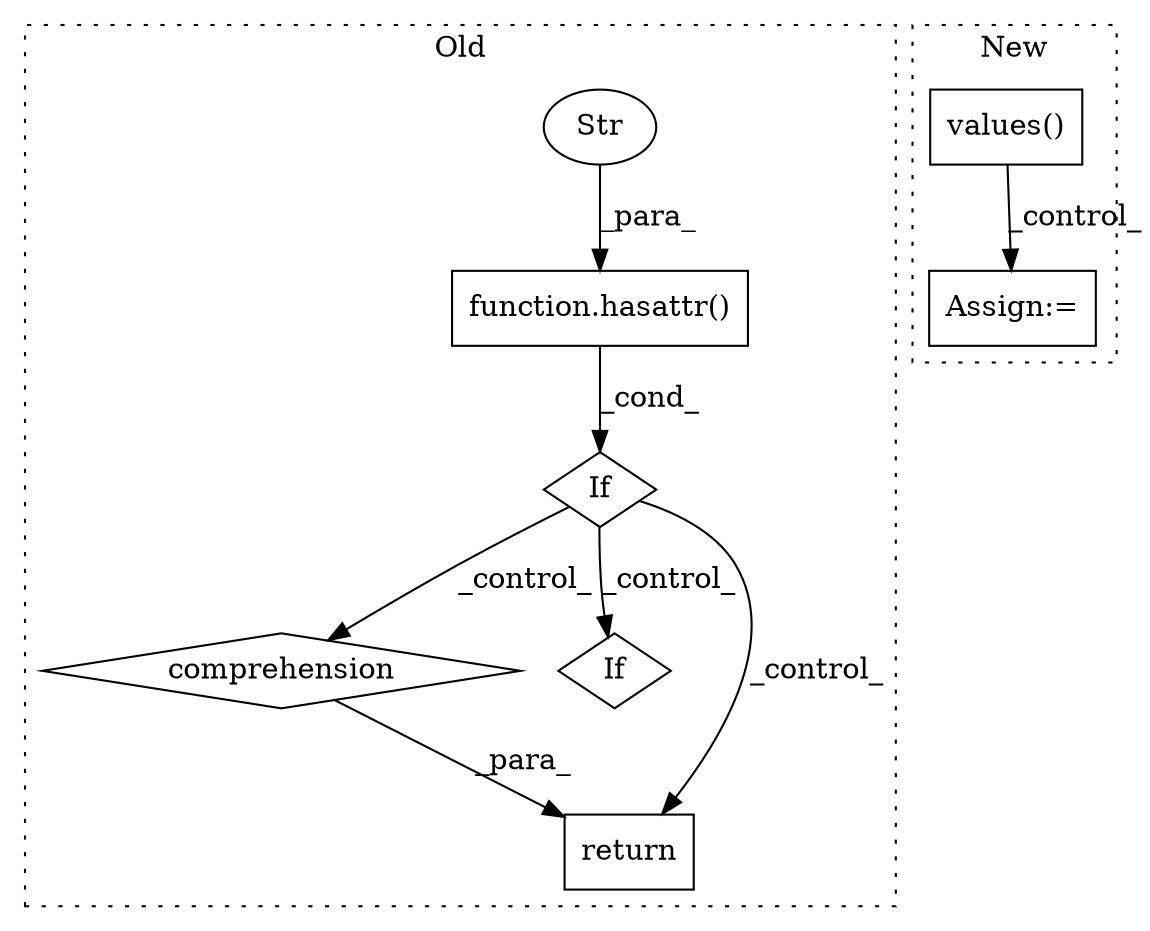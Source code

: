 digraph G {
subgraph cluster0 {
1 [label="function.hasattr()" a="75" s="2783,2808" l="8,1" shape="box"];
3 [label="Str" a="66" s="2797" l="11" shape="ellipse"];
4 [label="If" a="96" s="2780" l="3" shape="diamond"];
5 [label="comprehension" a="45" s="2837" l="3" shape="diamond"];
6 [label="If" a="96" s="3183" l="0" shape="diamond"];
8 [label="return" a="93" s="2823" l="7" shape="box"];
label = "Old";
style="dotted";
}
subgraph cluster1 {
2 [label="values()" a="75" s="3686" l="27" shape="box"];
7 [label="Assign:=" a="68" s="3789" l="3" shape="box"];
label = "New";
style="dotted";
}
1 -> 4 [label="_cond_"];
2 -> 7 [label="_control_"];
3 -> 1 [label="_para_"];
4 -> 5 [label="_control_"];
4 -> 8 [label="_control_"];
4 -> 6 [label="_control_"];
5 -> 8 [label="_para_"];
}